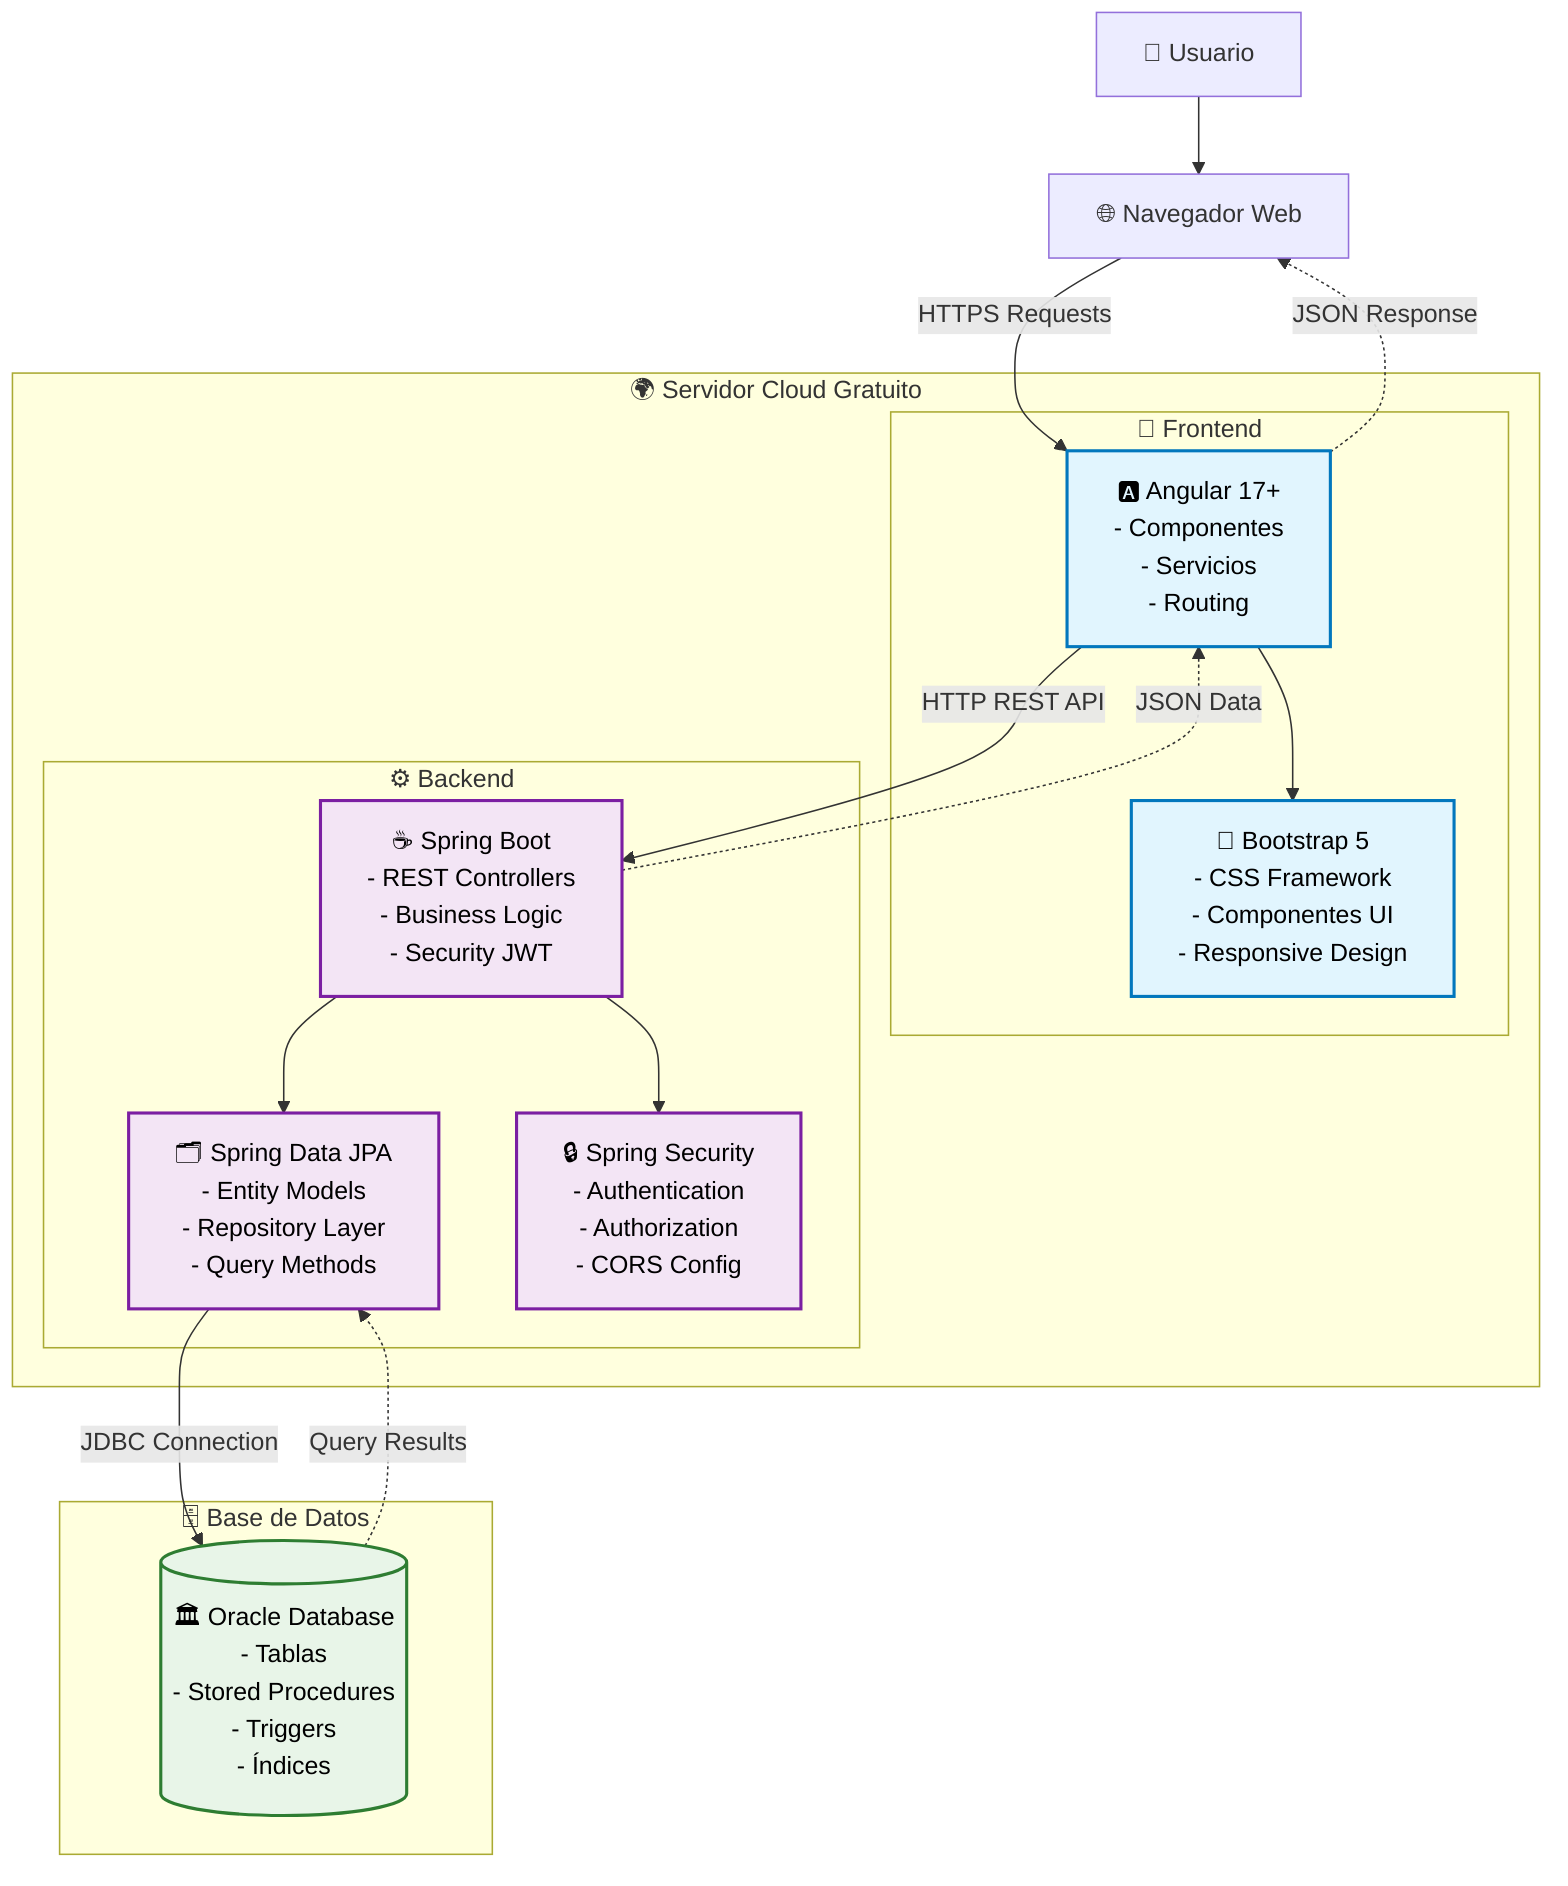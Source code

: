 graph TB
    %% Cliente/Usuario
    User[👤 Usuario] --> Browser[🌐 Navegador Web]
    
    %% Capa de Presentación
    subgraph "🌍 Servidor Cloud Gratuito"
        subgraph "📱 Frontend"
            Angular[🅰️ Angular 17+<br/>- Componentes<br/>- Servicios<br/>- Routing]
            Bootstrap[🎨 Bootstrap 5<br/>- CSS Framework<br/>- Componentes UI<br/>- Responsive Design]
            Angular --> Bootstrap
        end
        
        subgraph "⚙️ Backend"
            SpringBoot[☕ Spring Boot<br/>- REST Controllers<br/>- Business Logic<br/>- Security JWT]
            SpringData[🗂️ Spring Data JPA<br/>- Entity Models<br/>- Repository Layer<br/>- Query Methods]
            SpringSecurity[🔒 Spring Security<br/>- Authentication<br/>- Authorization<br/>- CORS Config]
            
            SpringBoot --> SpringData
            SpringBoot --> SpringSecurity
        end
    end
    
    %% Base de Datos
    subgraph "🗄️ Base de Datos"
        Oracle[(🏛️ Oracle Database<br/>- Tablas<br/>- Stored Procedures<br/>- Triggers<br/>- Índices)]
    end
    
    %% Conexiones principales
    Browser -->|HTTPS Requests| Angular
    Angular -->|HTTP REST API| SpringBoot
    SpringData -->|JDBC Connection| Oracle
    
    %% Flujo de datos
    Angular -.->|JSON Response| Browser
    SpringBoot -.->|JSON Data| Angular
    Oracle -.->|Query Results| SpringData
    
 
    %% Estilos
    classDef frontend fill:#e1f5fe,stroke:#0277bd,stroke-width:2px,color:#000
    classDef backend fill:#f3e5f5,stroke:#7b1fa2,stroke-width:2px,color:#000
    classDef database fill:#e8f5e8,stroke:#2e7d32,stroke-width:2px,color:#000
    classDef cloud fill:#fff3e0,stroke:#ef6c00,stroke-width:2px,color:#000
    classDef external fill:#fafafa,stroke:#757575,stroke-width:1px,color:#000
    
    class Angular,Bootstrap frontend
    class SpringBoot,SpringData,SpringSecurity backend
    class Oracle database
    class CloudStorage,EmailService,Monitoring external